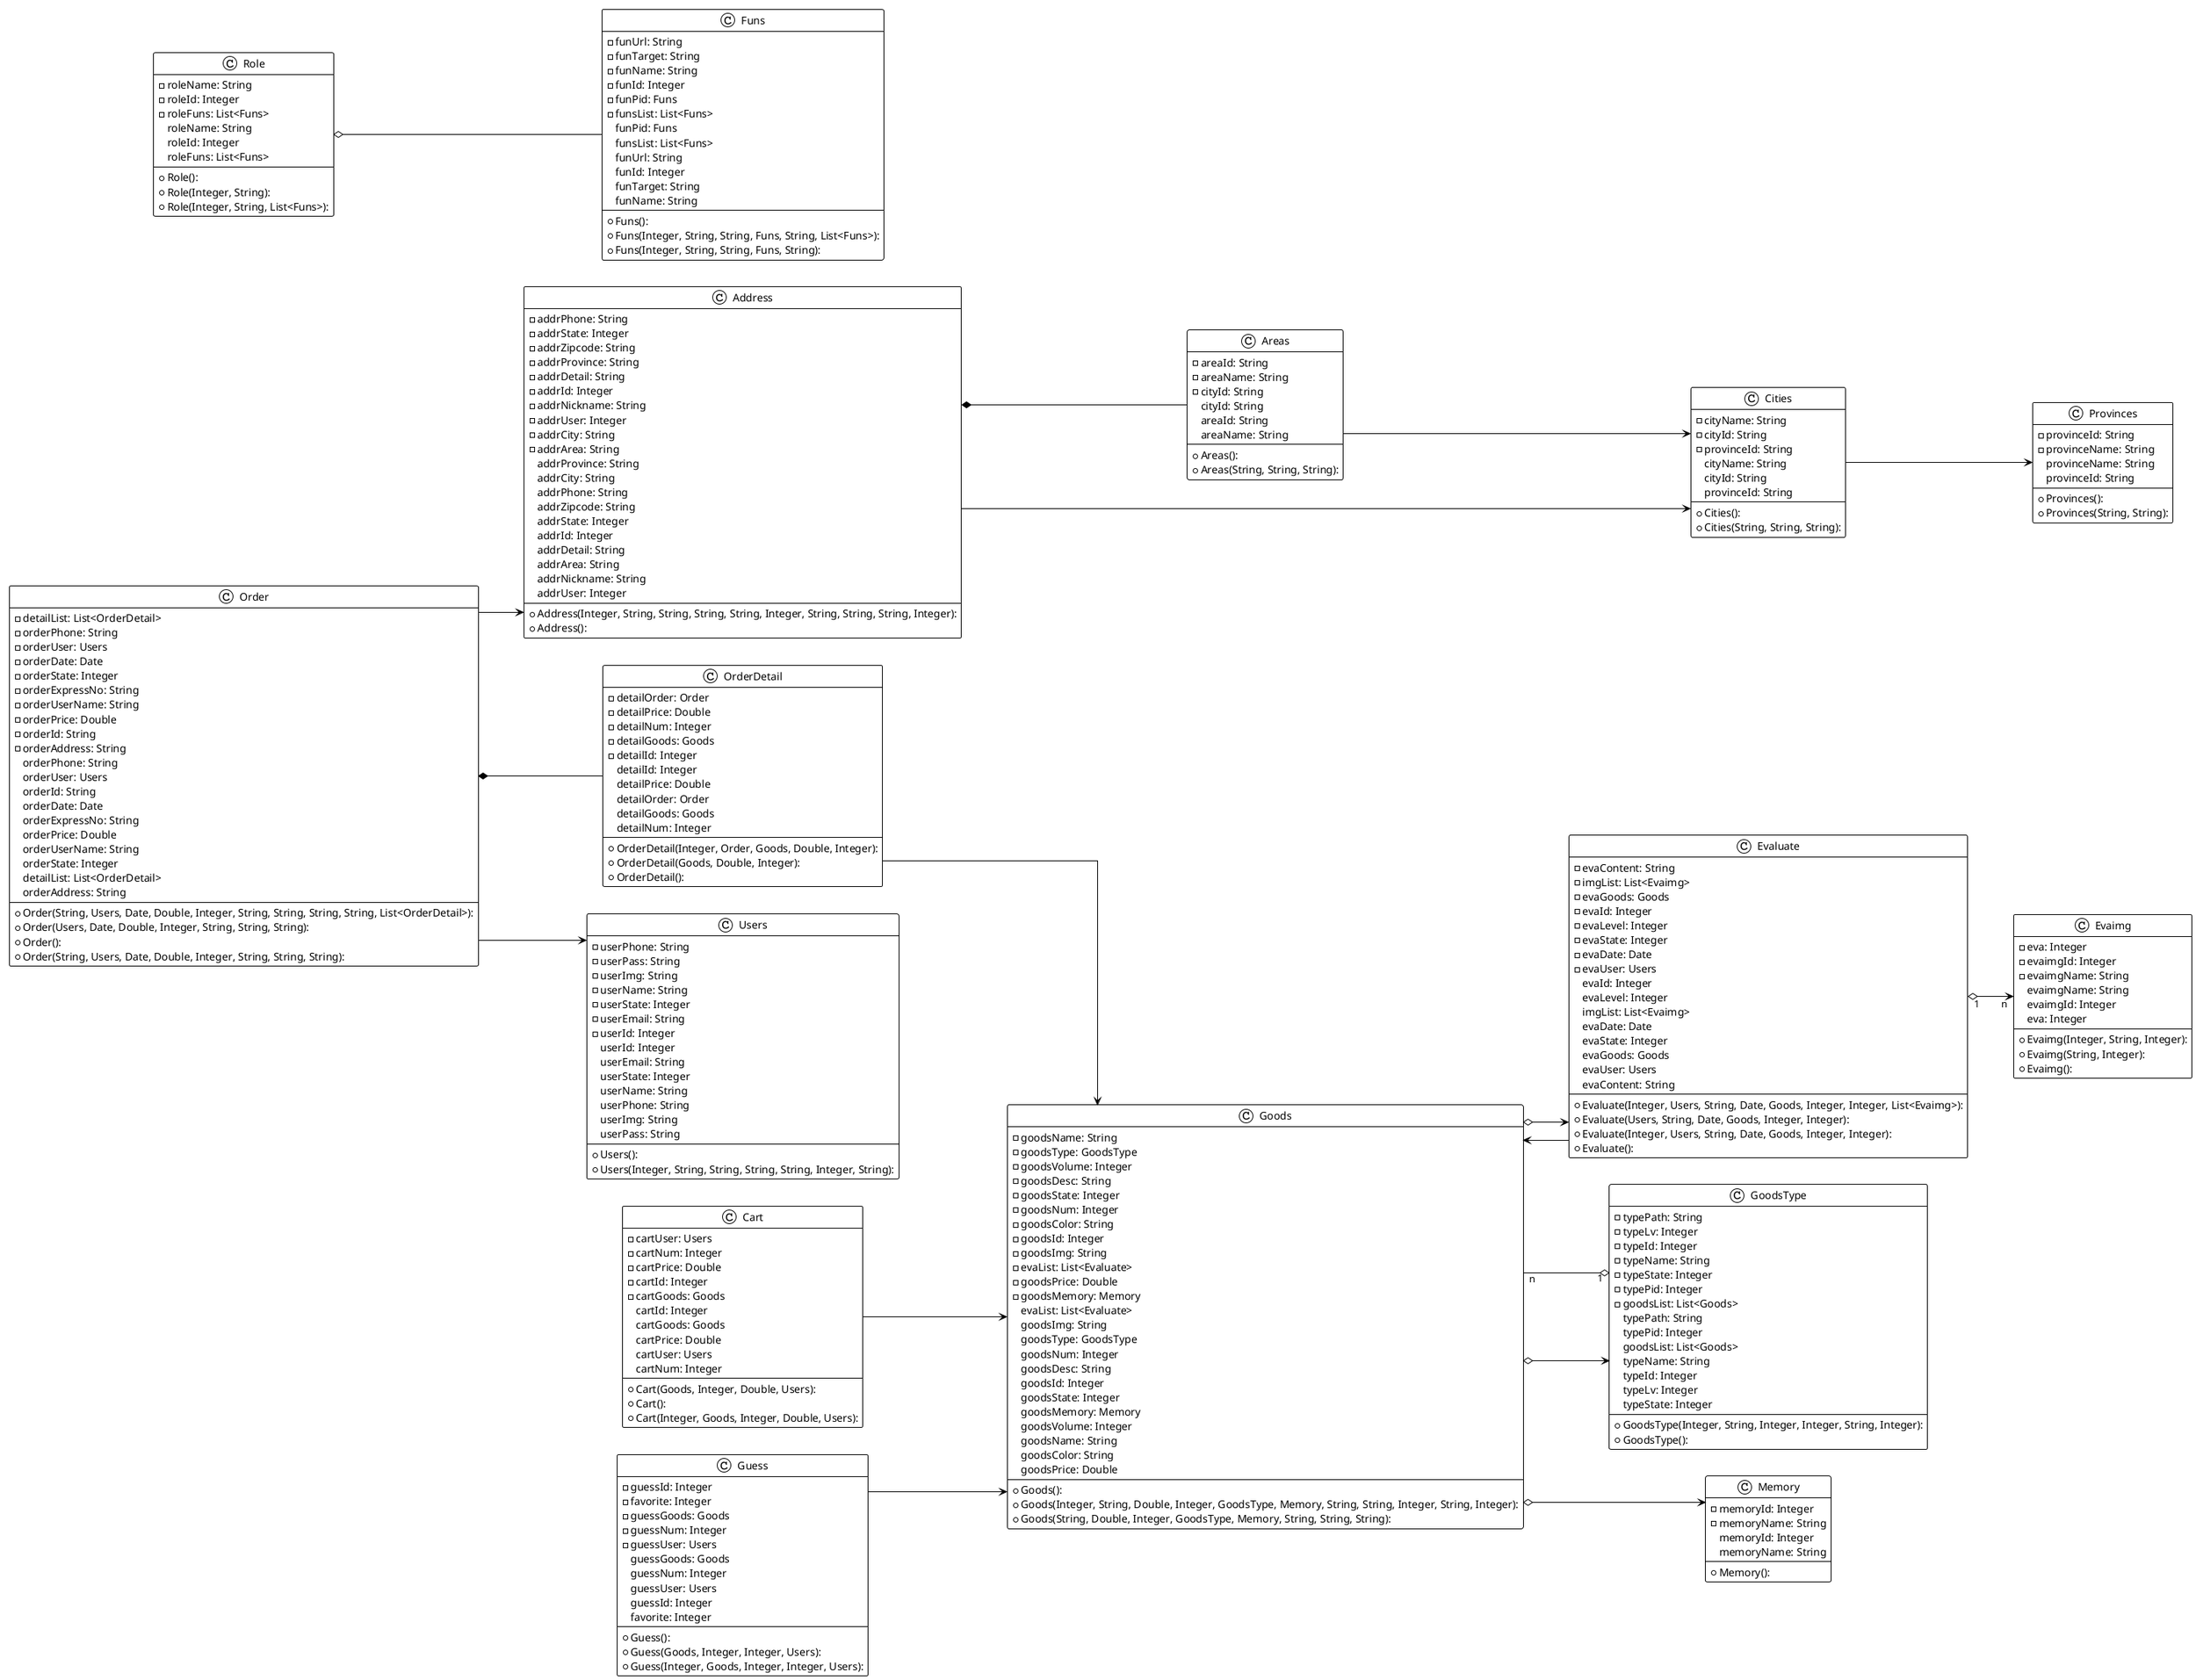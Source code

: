 @startuml

!theme plain
top to bottom direction
left to right direction
skinparam linetype ortho

class Address {
  + Address(Integer, String, String, String, String, Integer, String, String, String, Integer): 
  + Address(): 
  - addrPhone: String
  - addrState: Integer
  - addrZipcode: String
  - addrProvince: String
  - addrDetail: String
  - addrId: Integer
  - addrNickname: String
  - addrUser: Integer
  - addrCity: String
  - addrArea: String
   addrProvince: String
   addrCity: String
   addrPhone: String
   addrZipcode: String
   addrState: Integer
   addrId: Integer
   addrDetail: String
   addrArea: String
   addrNickname: String
   addrUser: Integer
}

class Areas {
  + Areas(): 
  + Areas(String, String, String): 
  - areaId: String
  - areaName: String
  - cityId: String
   cityId: String
   areaId: String
   areaName: String
}

class Cart {
  + Cart(Goods, Integer, Double, Users): 
  + Cart(): 
  + Cart(Integer, Goods, Integer, Double, Users): 
  - cartUser: Users
  - cartNum: Integer
  - cartPrice: Double
  - cartId: Integer
  - cartGoods: Goods
   cartId: Integer
   cartGoods: Goods
   cartPrice: Double
   cartUser: Users
   cartNum: Integer
}
class Cities {
  + Cities(): 
  + Cities(String, String, String): 
  - cityName: String
  - cityId: String
  - provinceId: String
   cityName: String
   cityId: String
   provinceId: String
}
class Evaimg {
  + Evaimg(Integer, String, Integer): 
  + Evaimg(String, Integer): 
  + Evaimg(): 
  - eva: Integer
  - evaimgId: Integer
  - evaimgName: String
   evaimgName: String
   evaimgId: Integer
   eva: Integer
}
class Evaluate {
  + Evaluate(Integer, Users, String, Date, Goods, Integer, Integer, List<Evaimg>): 
  + Evaluate(Users, String, Date, Goods, Integer, Integer): 
  + Evaluate(Integer, Users, String, Date, Goods, Integer, Integer): 
  + Evaluate(): 
  - evaContent: String
  - imgList: List<Evaimg>
  - evaGoods: Goods
  - evaId: Integer
  - evaLevel: Integer
  - evaState: Integer
  - evaDate: Date
  - evaUser: Users
   evaId: Integer
   evaLevel: Integer
   imgList: List<Evaimg>
   evaDate: Date
   evaState: Integer
   evaGoods: Goods
   evaUser: Users
   evaContent: String
}
class Funs {
  + Funs(): 
  + Funs(Integer, String, String, Funs, String, List<Funs>): 
  + Funs(Integer, String, String, Funs, String): 
  - funUrl: String
  - funTarget: String
  - funName: String
  - funId: Integer
  - funPid: Funs
  - funsList: List<Funs>
   funPid: Funs
   funsList: List<Funs>
   funUrl: String
   funId: Integer
   funTarget: String
   funName: String
}
class Goods {
  + Goods(): 
  + Goods(Integer, String, Double, Integer, GoodsType, Memory, String, String, Integer, String, Integer): 
  + Goods(String, Double, Integer, GoodsType, Memory, String, String, String): 
  - goodsName: String
  - goodsType: GoodsType
  - goodsVolume: Integer
  - goodsDesc: String
  - goodsState: Integer
  - goodsNum: Integer
  - goodsColor: String
  - goodsId: Integer
  - goodsImg: String
  - evaList: List<Evaluate>
  - goodsPrice: Double
  - goodsMemory: Memory
   evaList: List<Evaluate>
   goodsImg: String
   goodsType: GoodsType
   goodsNum: Integer
   goodsDesc: String
   goodsId: Integer
   goodsState: Integer
   goodsMemory: Memory
   goodsVolume: Integer
   goodsName: String
   goodsColor: String
   goodsPrice: Double
}
class GoodsType {
  + GoodsType(Integer, String, Integer, Integer, String, Integer): 
  + GoodsType(): 
  - typePath: String
  - typeLv: Integer
  - typeId: Integer
  - typeName: String
  - typeState: Integer
  - typePid: Integer
  - goodsList: List<Goods>
   typePath: String
   typePid: Integer
   goodsList: List<Goods>
   typeName: String
   typeId: Integer
   typeLv: Integer
   typeState: Integer
}
class Guess {
  + Guess(): 
  + Guess(Goods, Integer, Integer, Users): 
  + Guess(Integer, Goods, Integer, Integer, Users): 
  - guessId: Integer
  - favorite: Integer
  - guessGoods: Goods
  - guessNum: Integer
  - guessUser: Users
   guessGoods: Goods
   guessNum: Integer
   guessUser: Users
   guessId: Integer
   favorite: Integer
}
class Memory {
  + Memory(): 
  - memoryId: Integer
  - memoryName: String
   memoryId: Integer
   memoryName: String
}
class Order {
  + Order(String, Users, Date, Double, Integer, String, String, String, String, List<OrderDetail>): 
  + Order(Users, Date, Double, Integer, String, String, String): 
  + Order(): 
  + Order(String, Users, Date, Double, Integer, String, String, String): 
  - detailList: List<OrderDetail>
  - orderPhone: String
  - orderUser: Users
  - orderDate: Date
  - orderState: Integer
  - orderExpressNo: String
  - orderUserName: String
  - orderPrice: Double
  - orderId: String
  - orderAddress: String
   orderPhone: String
   orderUser: Users
   orderId: String
   orderDate: Date
   orderExpressNo: String
   orderPrice: Double
   orderUserName: String
   orderState: Integer
   detailList: List<OrderDetail>
   orderAddress: String
}
class OrderDetail {
  + OrderDetail(Integer, Order, Goods, Double, Integer): 
  + OrderDetail(Goods, Double, Integer): 
  + OrderDetail(): 
  - detailOrder: Order
  - detailPrice: Double
  - detailNum: Integer
  - detailGoods: Goods
  - detailId: Integer
   detailId: Integer
   detailPrice: Double
   detailOrder: Order
   detailGoods: Goods
   detailNum: Integer
}
class Provinces {
  + Provinces(): 
  + Provinces(String, String): 
  - provinceId: String
  - provinceName: String
   provinceName: String
   provinceId: String
}
class Role {
  + Role(): 
  + Role(Integer, String): 
  + Role(Integer, String, List<Funs>): 
  - roleName: String
  - roleId: Integer
  - roleFuns: List<Funs>
   roleName: String
   roleId: Integer
   roleFuns: List<Funs>
}
class Users {
  + Users(): 
  + Users(Integer, String, String, String, String, Integer, String): 
  - userPhone: String
  - userPass: String
  - userImg: String
  - userName: String
  - userState: Integer
  - userEmail: String
  - userId: Integer
   userId: Integer
   userEmail: String
   userState: Integer
   userName: String
   userPhone: String
   userImg: String
   userPass: String
}

GoodsType "1" o-- "n" Goods
Cart --> Goods
Guess --> Goods
Evaluate --> Goods
Evaluate "1" o--> "n" Evaimg
OrderDetail --> Goods
Cities --> Provinces
Address --> Cities
Areas --> Cities
Address *-- Areas
Goods o--> Evaluate
Goods o--> GoodsType
Goods o--> Memory
Order *-- OrderDetail
Order --> Address
Order --> Users
Role o-- Funs
@enduml
